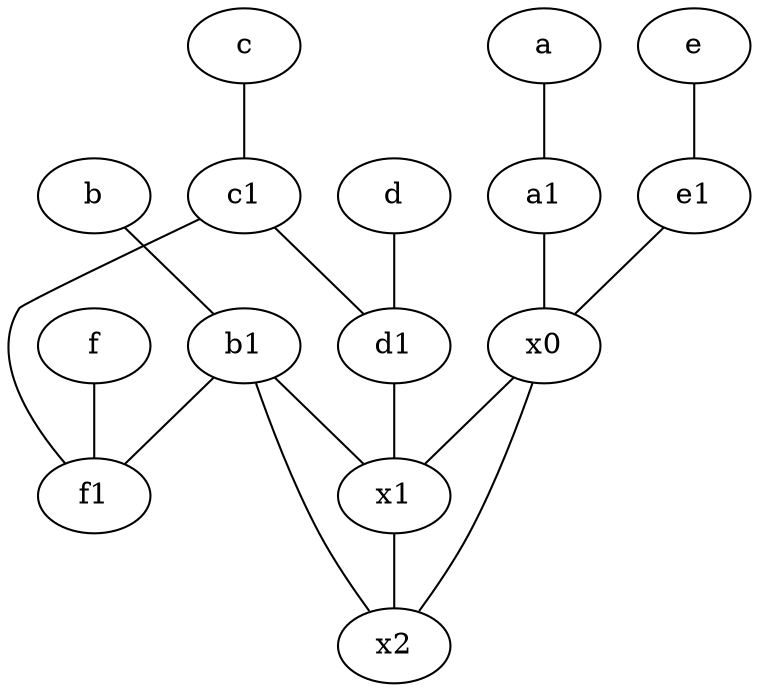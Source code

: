 graph {
	node [labelfontsize=50]
	c1 [labelfontsize=50 pos="4.5,3!"]
	x2 [labelfontsize=50]
	d1 [labelfontsize=50 pos="3,5!"]
	f1 [labelfontsize=50 pos="3,8!"]
	e [labelfontsize=50 pos="7,9!"]
	b [labelfontsize=50 pos="10,4!"]
	a1 [labelfontsize=50 pos="8,3!"]
	x0 [labelfontsize=50]
	b1 [labelfontsize=50 pos="9,4!"]
	f [labelfontsize=50 pos="3,9!"]
	x1 [labelfontsize=50]
	a [labelfontsize=50 pos="8,2!"]
	e1 [labelfontsize=50 pos="7,7!"]
	d [labelfontsize=50 pos="2,5!"]
	c [labelfontsize=50 pos="4.5,2!"]
	a1 -- x0
	e1 -- x0
	b1 -- f1
	f -- f1
	b -- b1
	x0 -- x2
	b1 -- x1
	e -- e1
	c -- c1
	b1 -- x2
	c1 -- f1
	x1 -- x2
	d -- d1
	a -- a1
	d1 -- x1
	x0 -- x1
	c1 -- d1
}
